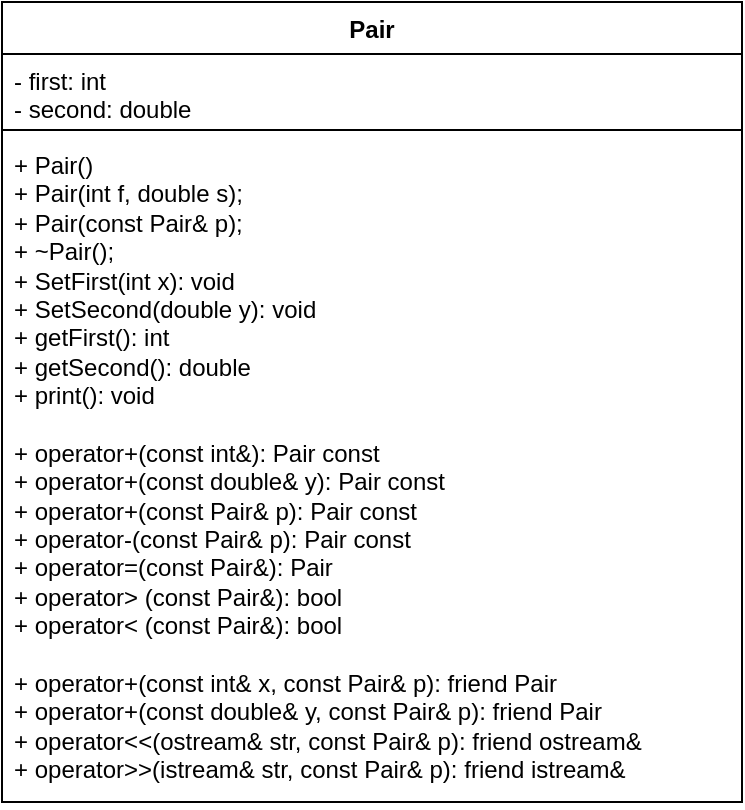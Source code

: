 <mxfile version="24.2.5" type="device">
  <diagram name="Страница — 1" id="Z-3EQ_TKJFBD8b4hlEaK">
    <mxGraphModel dx="472" dy="828" grid="1" gridSize="10" guides="1" tooltips="1" connect="1" arrows="1" fold="1" page="1" pageScale="1" pageWidth="827" pageHeight="1169" math="0" shadow="0">
      <root>
        <mxCell id="0" />
        <mxCell id="1" parent="0" />
        <mxCell id="8xl9Y21ipp0Xj_01gZWr-1" value="Pair" style="swimlane;fontStyle=1;align=center;verticalAlign=top;childLayout=stackLayout;horizontal=1;startSize=26;horizontalStack=0;resizeParent=1;resizeParentMax=0;resizeLast=0;collapsible=1;marginBottom=0;whiteSpace=wrap;html=1;" parent="1" vertex="1">
          <mxGeometry x="80" y="130" width="370" height="400" as="geometry" />
        </mxCell>
        <mxCell id="8xl9Y21ipp0Xj_01gZWr-2" value="- first: int&lt;div&gt;- second: double&lt;/div&gt;" style="text;strokeColor=none;fillColor=none;align=left;verticalAlign=top;spacingLeft=4;spacingRight=4;overflow=hidden;rotatable=0;points=[[0,0.5],[1,0.5]];portConstraint=eastwest;whiteSpace=wrap;html=1;" parent="8xl9Y21ipp0Xj_01gZWr-1" vertex="1">
          <mxGeometry y="26" width="370" height="34" as="geometry" />
        </mxCell>
        <mxCell id="8xl9Y21ipp0Xj_01gZWr-3" value="" style="line;strokeWidth=1;fillColor=none;align=left;verticalAlign=middle;spacingTop=-1;spacingLeft=3;spacingRight=3;rotatable=0;labelPosition=right;points=[];portConstraint=eastwest;strokeColor=inherit;" parent="8xl9Y21ipp0Xj_01gZWr-1" vertex="1">
          <mxGeometry y="60" width="370" height="8" as="geometry" />
        </mxCell>
        <mxCell id="8xl9Y21ipp0Xj_01gZWr-4" value="&lt;div&gt;+ Pair()&lt;/div&gt;&lt;div&gt;&lt;span style=&quot;background-color: initial;&quot;&gt;+&lt;/span&gt;&lt;span style=&quot;background-color: initial;&quot;&gt;&amp;nbsp;&lt;/span&gt;Pair(int f, double s);&lt;/div&gt;&lt;div&gt;&lt;span style=&quot;background-color: initial;&quot;&gt;+&lt;/span&gt;&lt;span style=&quot;background-color: initial;&quot;&gt;&amp;nbsp;&lt;/span&gt;Pair(const Pair&amp;amp; p);&lt;/div&gt;&lt;div&gt;&lt;span style=&quot;background-color: initial;&quot;&gt;+&lt;/span&gt;&lt;span style=&quot;background-color: initial;&quot;&gt;&amp;nbsp;&lt;/span&gt;~Pair();&lt;/div&gt;&lt;div&gt;&lt;span style=&quot;background-color: initial;&quot;&gt;+&lt;/span&gt;&lt;span style=&quot;background-color: initial;&quot;&gt;&amp;nbsp;&lt;/span&gt;SetFirst(int x):&amp;nbsp;&lt;span style=&quot;background-color: initial;&quot;&gt;void&lt;/span&gt;&lt;span style=&quot;background-color: initial;&quot;&gt;&amp;nbsp;&lt;/span&gt;&lt;/div&gt;&lt;div&gt;&lt;span style=&quot;background-color: initial;&quot;&gt;+&lt;/span&gt;&lt;span style=&quot;background-color: initial;&quot;&gt;&amp;nbsp;&lt;/span&gt;SetSecond(double y):&amp;nbsp;&lt;span style=&quot;background-color: initial;&quot;&gt;void&lt;/span&gt;&lt;span style=&quot;background-color: initial;&quot;&gt;&amp;nbsp;&lt;/span&gt;&lt;/div&gt;&lt;div&gt;&lt;span style=&quot;background-color: initial;&quot;&gt;+&lt;/span&gt;&lt;span style=&quot;background-color: initial;&quot;&gt;&amp;nbsp;&lt;/span&gt;getFirst():&amp;nbsp;&lt;span style=&quot;background-color: initial;&quot;&gt;int&lt;/span&gt;&lt;span style=&quot;background-color: initial;&quot;&gt;&amp;nbsp;&lt;/span&gt;&lt;/div&gt;&lt;div&gt;&lt;span style=&quot;background-color: initial;&quot;&gt;+&lt;/span&gt;&lt;span style=&quot;background-color: initial;&quot;&gt;&amp;nbsp;&lt;/span&gt;getSecond():&amp;nbsp;&lt;span style=&quot;background-color: initial;&quot;&gt;double&lt;/span&gt;&lt;span style=&quot;background-color: initial;&quot;&gt;&amp;nbsp;&lt;/span&gt;&lt;/div&gt;&lt;div&gt;&lt;span style=&quot;background-color: initial;&quot;&gt;+&lt;/span&gt;&lt;span style=&quot;background-color: initial;&quot;&gt;&amp;nbsp;&lt;/span&gt;print():&amp;nbsp;&lt;span style=&quot;background-color: initial;&quot;&gt;void&lt;/span&gt;&lt;span style=&quot;background-color: initial;&quot;&gt;&amp;nbsp;&lt;/span&gt;&lt;/div&gt;&lt;div&gt;&lt;br&gt;&lt;/div&gt;&lt;div&gt;&lt;span style=&quot;background-color: initial;&quot;&gt;+&lt;/span&gt;&lt;span style=&quot;background-color: initial;&quot;&gt;&amp;nbsp;&lt;/span&gt;operator+(const int&amp;amp;):&amp;nbsp;&lt;span style=&quot;background-color: initial;&quot;&gt;Pair&lt;/span&gt;&lt;span style=&quot;background-color: initial;&quot;&gt;&amp;nbsp;const&lt;/span&gt;&lt;/div&gt;&lt;div&gt;&lt;span style=&quot;background-color: initial;&quot;&gt;+&amp;nbsp;&lt;/span&gt;operator+(const double&amp;amp; y):&lt;span style=&quot;background-color: initial;&quot;&gt;&amp;nbsp;&lt;/span&gt;&lt;span style=&quot;background-color: initial;&quot;&gt;Pair&lt;/span&gt;&lt;span style=&quot;background-color: initial;&quot;&gt;&amp;nbsp;&lt;/span&gt;&lt;span style=&quot;background-color: initial;&quot;&gt;const&lt;/span&gt;&lt;/div&gt;&lt;div&gt;&lt;span style=&quot;background-color: initial;&quot;&gt;&lt;span style=&quot;white-space: normal;&quot;&gt;+ operator+(const Pair&amp;amp; p):&amp;nbsp;&lt;/span&gt;&lt;/span&gt;&lt;span style=&quot;background-color: initial;&quot;&gt;Pair&lt;/span&gt;&lt;span style=&quot;background-color: initial;&quot;&gt;&amp;nbsp;&lt;/span&gt;&lt;span style=&quot;background-color: initial;&quot;&gt;const&lt;/span&gt;&lt;/div&gt;&lt;div&gt;&lt;span style=&quot;background-color: initial;&quot;&gt;+&lt;/span&gt;&lt;span style=&quot;background-color: initial;&quot;&gt;&amp;nbsp;&lt;/span&gt;operator-(const Pair&amp;amp; p):&amp;nbsp;&lt;span style=&quot;background-color: initial;&quot;&gt;Pair&lt;/span&gt;&lt;span style=&quot;background-color: initial;&quot;&gt;&amp;nbsp;const&lt;/span&gt;&lt;/div&gt;&lt;div&gt;&lt;span style=&quot;background-color: initial;&quot;&gt;&lt;span style=&quot;white-space: normal;&quot;&gt;+ operator=(const Pair&amp;amp;):&amp;nbsp;&lt;/span&gt;&lt;/span&gt;&lt;span style=&quot;background-color: initial;&quot;&gt;Pair&lt;/span&gt;&lt;span style=&quot;background-color: initial;&quot;&gt;&amp;nbsp;&lt;/span&gt;&lt;span style=&quot;background-color: initial;&quot;&gt;&lt;br&gt;&lt;/span&gt;&lt;/div&gt;&lt;div&gt;&lt;span style=&quot;background-color: initial;&quot;&gt;&lt;div&gt;+ operator&amp;gt; (const Pair&amp;amp;):&amp;nbsp;&lt;span style=&quot;background-color: initial;&quot;&gt;bool&lt;/span&gt;&lt;/div&gt;&lt;/span&gt;&lt;span style=&quot;background-color: initial;&quot;&gt;&lt;div&gt;+ operator&amp;lt; (const Pair&amp;amp;):&amp;nbsp;&lt;span style=&quot;background-color: initial;&quot;&gt;bool&lt;/span&gt;&lt;/div&gt;&lt;/span&gt;&lt;/div&gt;&lt;div&gt;&lt;span style=&quot;background-color: initial;&quot;&gt;&lt;br&gt;&lt;/span&gt;&lt;/div&gt;&lt;div&gt;&lt;span style=&quot;background-color: initial;&quot;&gt;+&lt;/span&gt;&lt;span style=&quot;background-color: initial;&quot;&gt;&amp;nbsp;&lt;/span&gt;operator+(const int&amp;amp; x, const Pair&amp;amp; p):&amp;nbsp;&lt;span style=&quot;background-color: initial;&quot;&gt;friend Pair&lt;/span&gt;&lt;span style=&quot;background-color: initial;&quot;&gt;&amp;nbsp;&lt;/span&gt;&lt;/div&gt;&lt;div&gt;&lt;span style=&quot;background-color: initial;&quot;&gt;+&lt;/span&gt;&lt;span style=&quot;background-color: initial;&quot;&gt;&amp;nbsp;&lt;/span&gt;operator+(const double&amp;amp; y, const Pair&amp;amp; p):&amp;nbsp;&lt;span style=&quot;background-color: initial;&quot;&gt;friend Pair&lt;/span&gt;&lt;span style=&quot;background-color: initial;&quot;&gt;&amp;nbsp;&lt;/span&gt;&lt;/div&gt;&lt;div&gt;&lt;span style=&quot;background-color: initial;&quot;&gt;+&lt;/span&gt;&lt;span style=&quot;background-color: initial;&quot;&gt;&amp;nbsp;&lt;/span&gt;operator&amp;lt;&amp;lt;(ostream&amp;amp; str, const Pair&amp;amp; p):&amp;nbsp;&lt;span style=&quot;background-color: initial;&quot;&gt;friend ostream&amp;amp;&lt;/span&gt;&lt;span style=&quot;background-color: initial;&quot;&gt;&amp;nbsp;&lt;/span&gt;&lt;/div&gt;&lt;div&gt;&lt;span style=&quot;background-color: initial;&quot;&gt;+&amp;nbsp;&lt;/span&gt;&lt;span style=&quot;background-color: initial;&quot;&gt;operator&amp;gt;&amp;gt;(istream&amp;amp; str, const Pair&amp;amp; p):&amp;nbsp;&lt;/span&gt;&lt;span style=&quot;background-color: initial;&quot;&gt;friend istream&amp;amp;&lt;/span&gt;&lt;span style=&quot;background-color: initial;&quot;&gt;&amp;nbsp;&lt;/span&gt;&lt;/div&gt;" style="text;strokeColor=none;fillColor=none;align=left;verticalAlign=top;spacingLeft=4;spacingRight=4;overflow=hidden;rotatable=0;points=[[0,0.5],[1,0.5]];portConstraint=eastwest;whiteSpace=wrap;html=1;" parent="8xl9Y21ipp0Xj_01gZWr-1" vertex="1">
          <mxGeometry y="68" width="370" height="332" as="geometry" />
        </mxCell>
      </root>
    </mxGraphModel>
  </diagram>
</mxfile>
